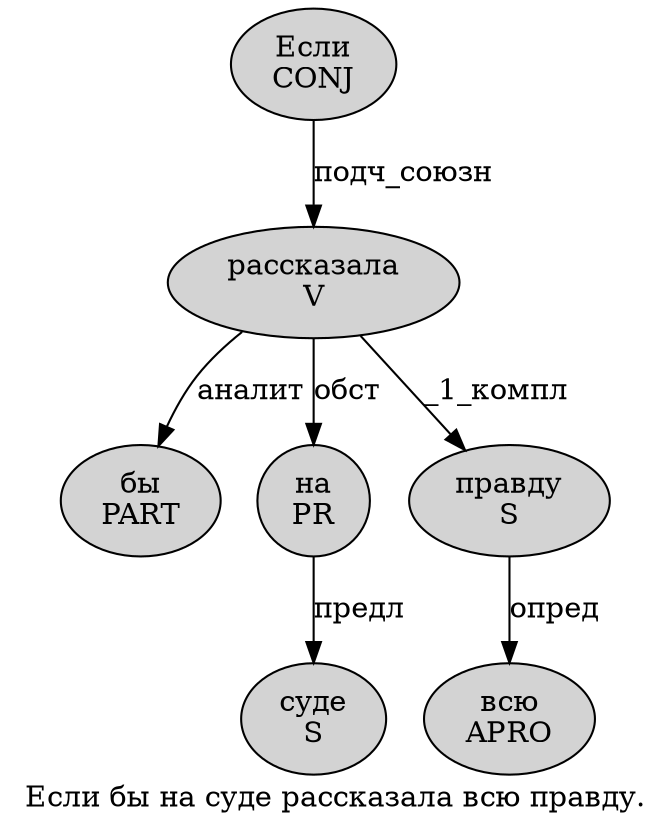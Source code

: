 digraph SENTENCE_1368 {
	graph [label="Если бы на суде рассказала всю правду."]
	node [style=filled]
		0 [label="Если
CONJ" color="" fillcolor=lightgray penwidth=1 shape=ellipse]
		1 [label="бы
PART" color="" fillcolor=lightgray penwidth=1 shape=ellipse]
		2 [label="на
PR" color="" fillcolor=lightgray penwidth=1 shape=ellipse]
		3 [label="суде
S" color="" fillcolor=lightgray penwidth=1 shape=ellipse]
		4 [label="рассказала
V" color="" fillcolor=lightgray penwidth=1 shape=ellipse]
		5 [label="всю
APRO" color="" fillcolor=lightgray penwidth=1 shape=ellipse]
		6 [label="правду
S" color="" fillcolor=lightgray penwidth=1 shape=ellipse]
			2 -> 3 [label="предл"]
			0 -> 4 [label="подч_союзн"]
			4 -> 1 [label="аналит"]
			4 -> 2 [label="обст"]
			4 -> 6 [label="_1_компл"]
			6 -> 5 [label="опред"]
}